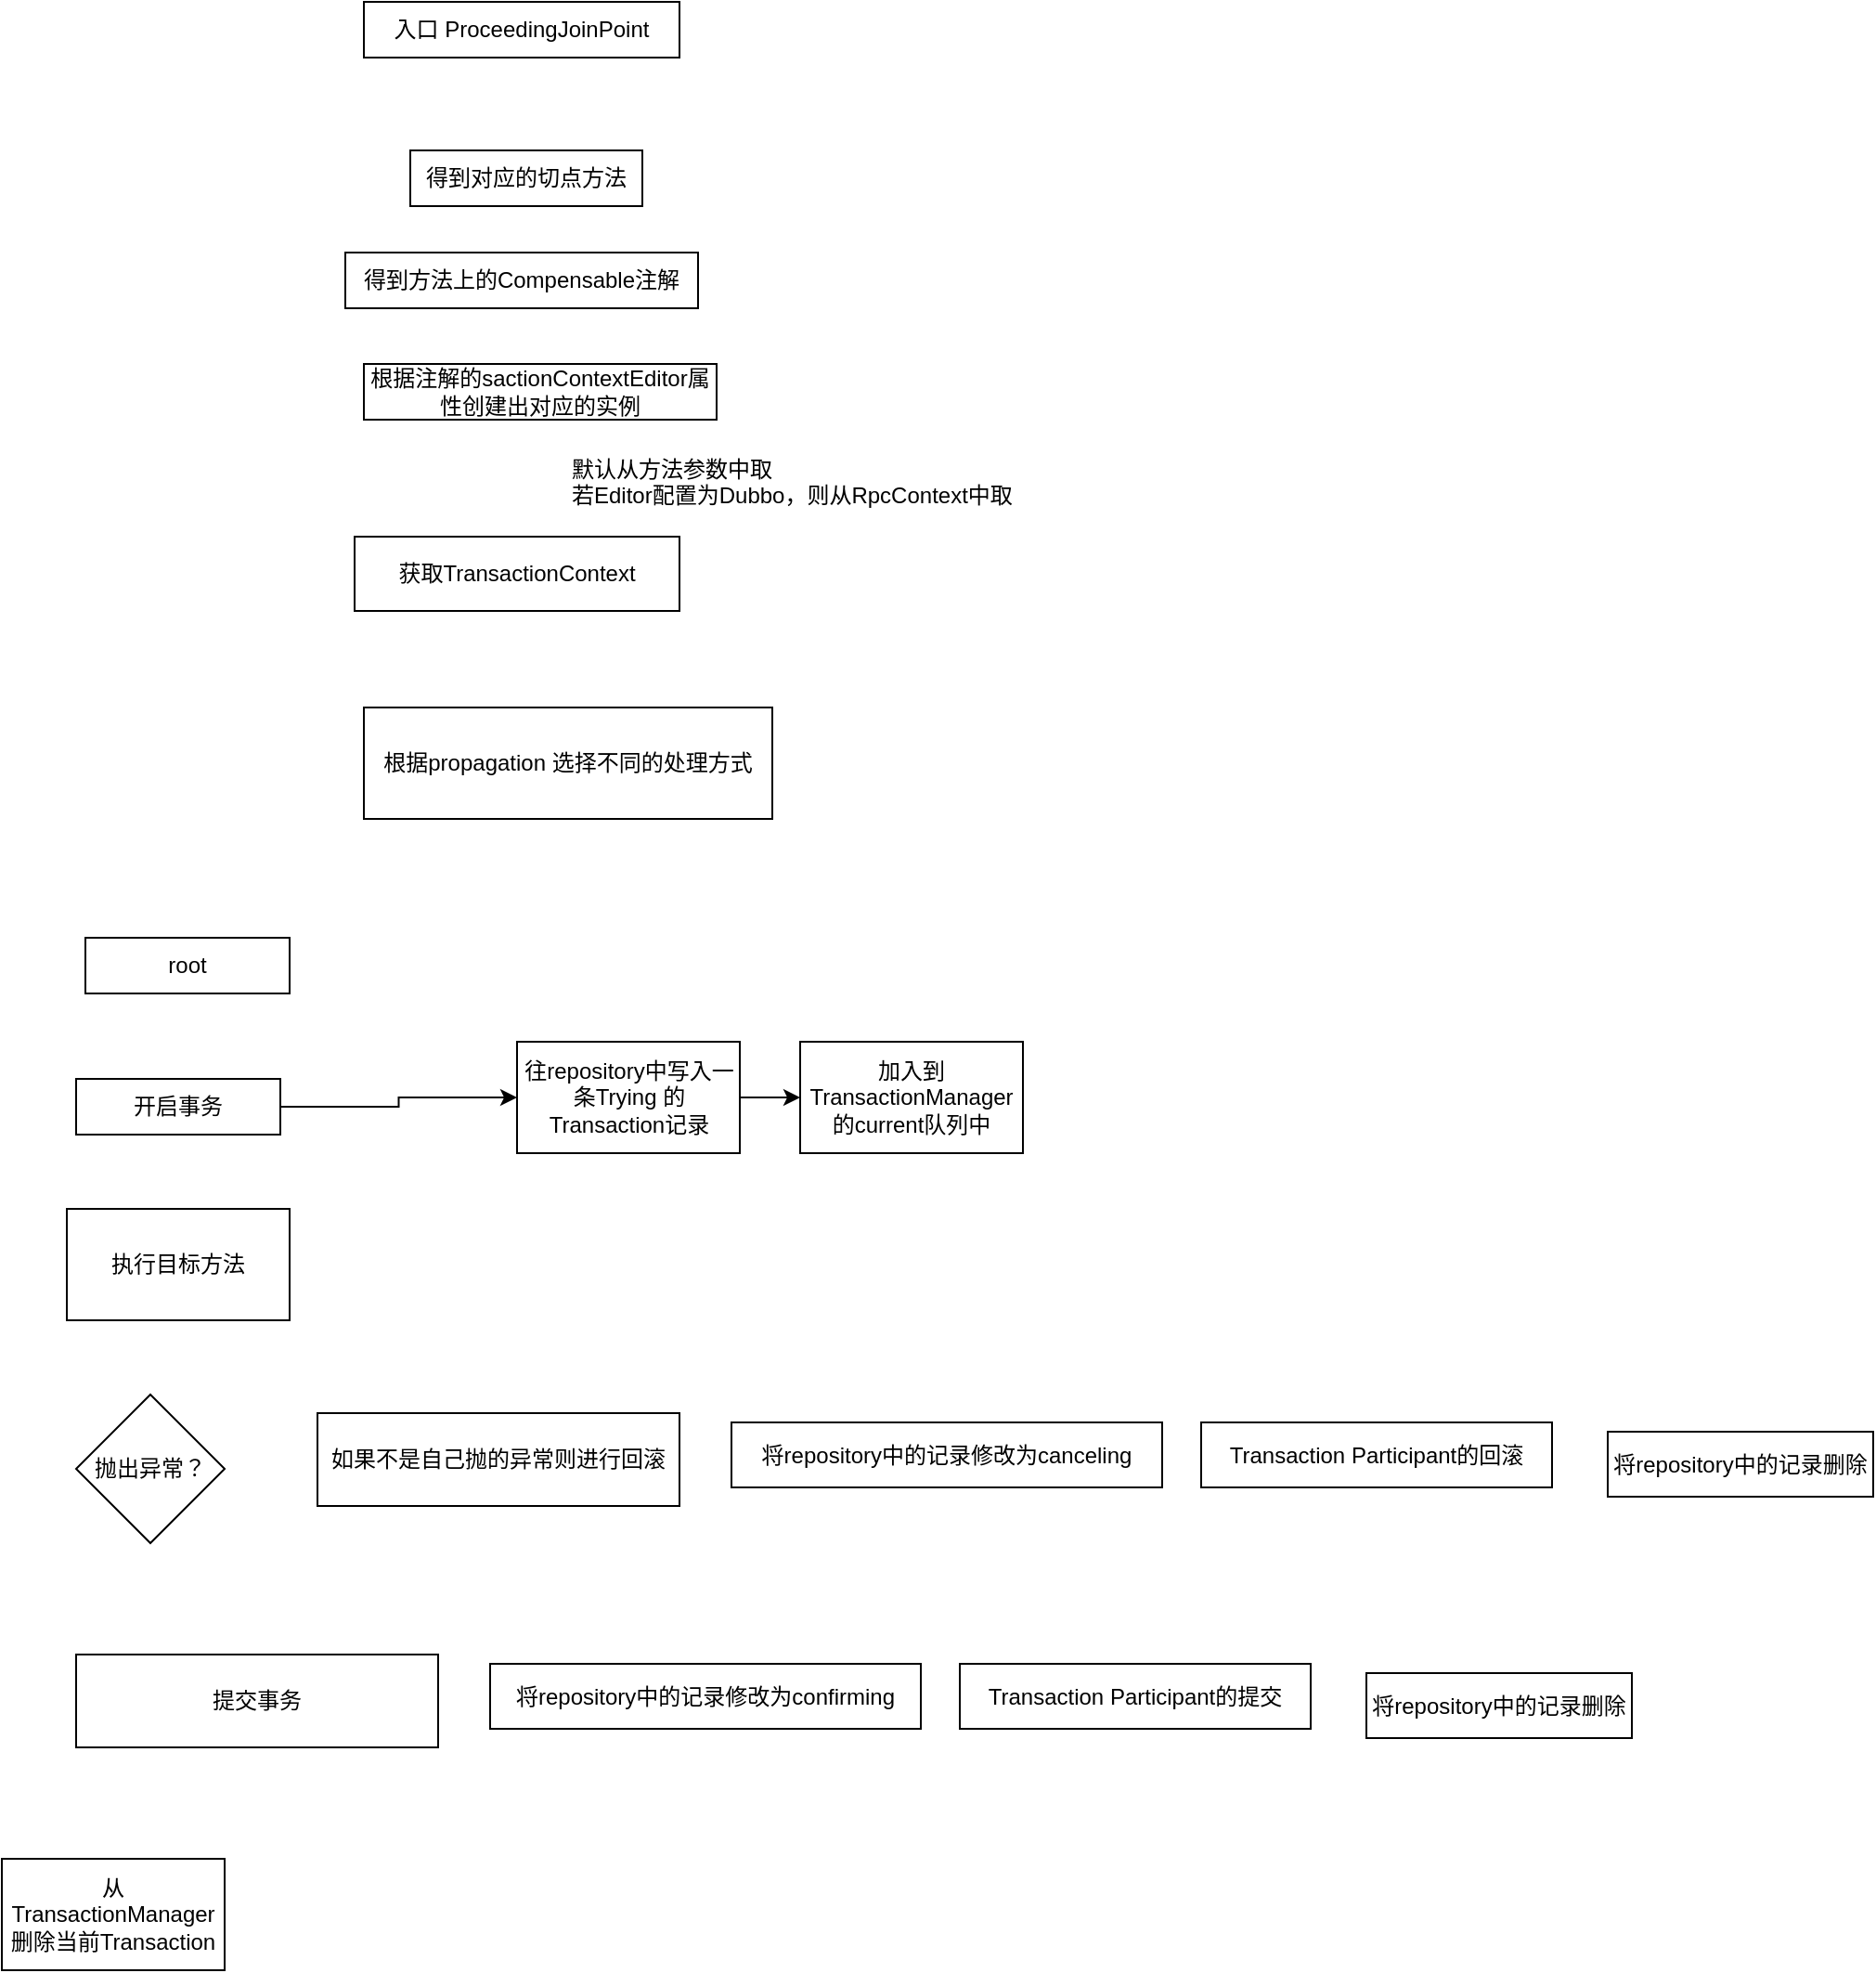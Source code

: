 <mxfile version="10.6.1" type="github"><diagram id="dDvIsq4FWjJKc629ldVz" name="Page-1"><mxGraphModel dx="840" dy="403" grid="1" gridSize="10" guides="1" tooltips="1" connect="1" arrows="1" fold="1" page="1" pageScale="1" pageWidth="827" pageHeight="1169" math="0" shadow="0"><root><mxCell id="0"/><mxCell id="1" parent="0"/><mxCell id="BfxkSoi-Cxi12kadFps--1" value="入口&amp;nbsp;&lt;span&gt;ProceedingJoinPoint&lt;/span&gt;" style="rounded=0;whiteSpace=wrap;html=1;" parent="1" vertex="1"><mxGeometry x="280" y="50" width="170" height="30" as="geometry"/></mxCell><mxCell id="BfxkSoi-Cxi12kadFps--2" value="得到对应的切点方法" style="rounded=0;whiteSpace=wrap;html=1;" parent="1" vertex="1"><mxGeometry x="305" y="130" width="125" height="30" as="geometry"/></mxCell><mxCell id="BfxkSoi-Cxi12kadFps--3" value="得到方法上的Compensable注解" style="rounded=0;whiteSpace=wrap;html=1;" parent="1" vertex="1"><mxGeometry x="270" y="185" width="190" height="30" as="geometry"/></mxCell><mxCell id="BfxkSoi-Cxi12kadFps--4" value="根据注解的sactionContextEditor属性创建出对应的实例" style="rounded=0;whiteSpace=wrap;html=1;" parent="1" vertex="1"><mxGeometry x="280" y="245" width="190" height="30" as="geometry"/></mxCell><mxCell id="BfxkSoi-Cxi12kadFps--8" value="默认从方法参数中取&lt;br&gt;若Editor配置为Dubbo，则从RpcContext中取" style="text;html=1;resizable=0;points=[];autosize=1;align=left;verticalAlign=top;spacingTop=-4;" parent="1" vertex="1"><mxGeometry x="390" y="291.5" width="250" height="30" as="geometry"/></mxCell><mxCell id="BfxkSoi-Cxi12kadFps--9" value="获取TransactionContext" style="rounded=0;whiteSpace=wrap;html=1;" parent="1" vertex="1"><mxGeometry x="275" y="338" width="175" height="40" as="geometry"/></mxCell><mxCell id="BfxkSoi-Cxi12kadFps--10" value="根据propagation 选择不同的处理方式" style="rounded=0;whiteSpace=wrap;html=1;" parent="1" vertex="1"><mxGeometry x="280" y="430" width="220" height="60" as="geometry"/></mxCell><mxCell id="BfxkSoi-Cxi12kadFps--11" value="root" style="rounded=0;whiteSpace=wrap;html=1;" parent="1" vertex="1"><mxGeometry x="130" y="554" width="110" height="30" as="geometry"/></mxCell><mxCell id="BfxkSoi-Cxi12kadFps--17" style="edgeStyle=orthogonalEdgeStyle;rounded=0;orthogonalLoop=1;jettySize=auto;html=1;exitX=1;exitY=0.5;exitDx=0;exitDy=0;entryX=0;entryY=0.5;entryDx=0;entryDy=0;" parent="1" source="BfxkSoi-Cxi12kadFps--12" target="BfxkSoi-Cxi12kadFps--13" edge="1"><mxGeometry relative="1" as="geometry"/></mxCell><mxCell id="BfxkSoi-Cxi12kadFps--12" value="往repository中写入一条Trying 的Transaction记录" style="rounded=0;whiteSpace=wrap;html=1;" parent="1" vertex="1"><mxGeometry x="362.5" y="610" width="120" height="60" as="geometry"/></mxCell><mxCell id="BfxkSoi-Cxi12kadFps--13" value="加入到TransactionManager的current队列中" style="rounded=0;whiteSpace=wrap;html=1;" parent="1" vertex="1"><mxGeometry x="515" y="610" width="120" height="60" as="geometry"/></mxCell><mxCell id="BfxkSoi-Cxi12kadFps--14" value="执行目标方法" style="rounded=0;whiteSpace=wrap;html=1;" parent="1" vertex="1"><mxGeometry x="120" y="700" width="120" height="60" as="geometry"/></mxCell><mxCell id="BfxkSoi-Cxi12kadFps--16" style="edgeStyle=orthogonalEdgeStyle;rounded=0;orthogonalLoop=1;jettySize=auto;html=1;exitX=1;exitY=0.5;exitDx=0;exitDy=0;" parent="1" source="BfxkSoi-Cxi12kadFps--15" target="BfxkSoi-Cxi12kadFps--12" edge="1"><mxGeometry relative="1" as="geometry"/></mxCell><mxCell id="BfxkSoi-Cxi12kadFps--15" value="开启事务" style="rounded=0;whiteSpace=wrap;html=1;" parent="1" vertex="1"><mxGeometry x="125" y="630" width="110" height="30" as="geometry"/></mxCell><mxCell id="BfxkSoi-Cxi12kadFps--18" value="抛出异常？" style="rhombus;whiteSpace=wrap;html=1;" parent="1" vertex="1"><mxGeometry x="125" y="800" width="80" height="80" as="geometry"/></mxCell><mxCell id="BfxkSoi-Cxi12kadFps--19" value="如果不是自己抛的异常则进行回滚" style="rounded=0;whiteSpace=wrap;html=1;" parent="1" vertex="1"><mxGeometry x="255" y="810" width="195" height="50" as="geometry"/></mxCell><mxCell id="BfxkSoi-Cxi12kadFps--20" value="将repository中的记录修改为canceling" style="rounded=0;whiteSpace=wrap;html=1;" parent="1" vertex="1"><mxGeometry x="478" y="815" width="232" height="35" as="geometry"/></mxCell><mxCell id="4g6ifubcEztNX58xSVfX-1" value="Transaction Participant的回滚" style="rounded=0;whiteSpace=wrap;html=1;" vertex="1" parent="1"><mxGeometry x="731" y="815" width="189" height="35" as="geometry"/></mxCell><mxCell id="4g6ifubcEztNX58xSVfX-2" value="将repository中的记录删除" style="rounded=0;whiteSpace=wrap;html=1;" vertex="1" parent="1"><mxGeometry x="950" y="820" width="143" height="35" as="geometry"/></mxCell><mxCell id="4g6ifubcEztNX58xSVfX-3" value="提交事务" style="rounded=0;whiteSpace=wrap;html=1;" vertex="1" parent="1"><mxGeometry x="125" y="940" width="195" height="50" as="geometry"/></mxCell><mxCell id="4g6ifubcEztNX58xSVfX-4" value="将repository中的记录修改为confirming" style="rounded=0;whiteSpace=wrap;html=1;" vertex="1" parent="1"><mxGeometry x="348" y="945" width="232" height="35" as="geometry"/></mxCell><mxCell id="4g6ifubcEztNX58xSVfX-5" value="Transaction Participant的提交" style="rounded=0;whiteSpace=wrap;html=1;" vertex="1" parent="1"><mxGeometry x="601" y="945" width="189" height="35" as="geometry"/></mxCell><mxCell id="4g6ifubcEztNX58xSVfX-6" value="将repository中的记录删除" style="rounded=0;whiteSpace=wrap;html=1;" vertex="1" parent="1"><mxGeometry x="820" y="950" width="143" height="35" as="geometry"/></mxCell><mxCell id="4g6ifubcEztNX58xSVfX-7" value="从TransactionManager删除当前Transaction" style="rounded=0;whiteSpace=wrap;html=1;" vertex="1" parent="1"><mxGeometry x="85" y="1050" width="120" height="60" as="geometry"/></mxCell></root></mxGraphModel></diagram></mxfile>